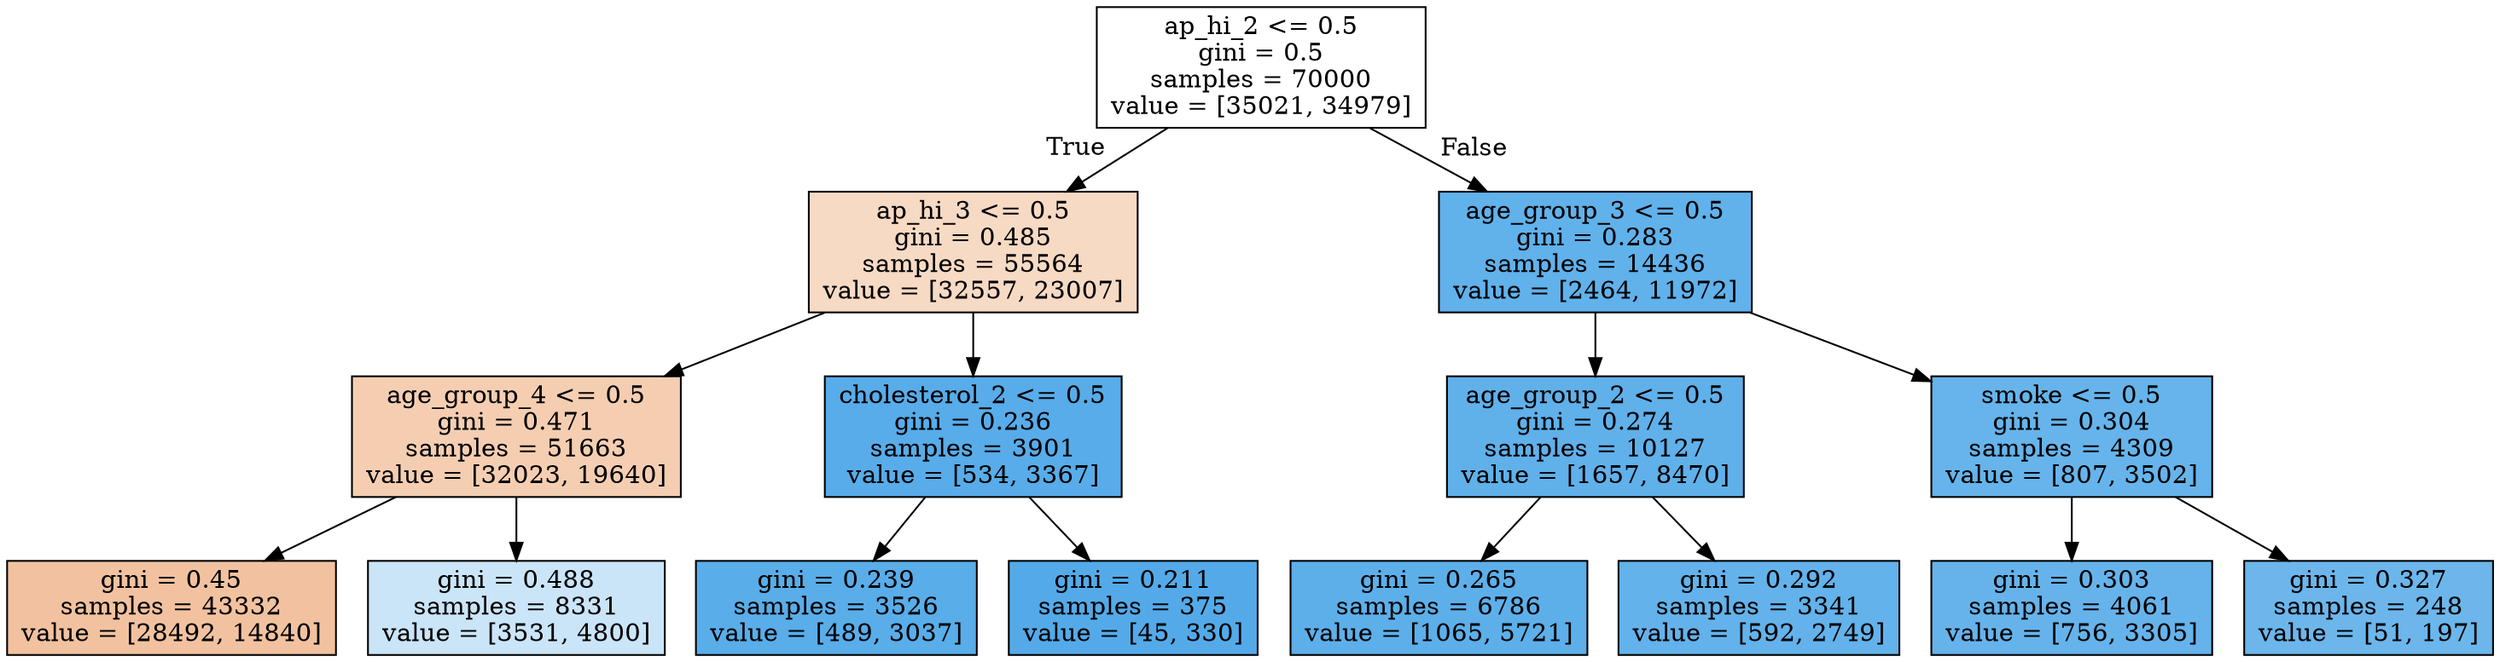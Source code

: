 digraph Tree {
node [shape=box, style="filled", color="black"] ;
0 [label="ap_hi_2 <= 0.5\ngini = 0.5\nsamples = 70000\nvalue = [35021, 34979]", fillcolor="#e5813900"] ;
1 [label="ap_hi_3 <= 0.5\ngini = 0.485\nsamples = 55564\nvalue = [32557, 23007]", fillcolor="#e581394b"] ;
0 -> 1 [labeldistance=2.5, labelangle=45, headlabel="True"] ;
2 [label="age_group_4 <= 0.5\ngini = 0.471\nsamples = 51663\nvalue = [32023, 19640]", fillcolor="#e5813963"] ;
1 -> 2 ;
3 [label="gini = 0.45\nsamples = 43332\nvalue = [28492, 14840]", fillcolor="#e581397a"] ;
2 -> 3 ;
4 [label="gini = 0.488\nsamples = 8331\nvalue = [3531, 4800]", fillcolor="#399de543"] ;
2 -> 4 ;
5 [label="cholesterol_2 <= 0.5\ngini = 0.236\nsamples = 3901\nvalue = [534, 3367]", fillcolor="#399de5d7"] ;
1 -> 5 ;
6 [label="gini = 0.239\nsamples = 3526\nvalue = [489, 3037]", fillcolor="#399de5d6"] ;
5 -> 6 ;
7 [label="gini = 0.211\nsamples = 375\nvalue = [45, 330]", fillcolor="#399de5dc"] ;
5 -> 7 ;
8 [label="age_group_3 <= 0.5\ngini = 0.283\nsamples = 14436\nvalue = [2464, 11972]", fillcolor="#399de5cb"] ;
0 -> 8 [labeldistance=2.5, labelangle=-45, headlabel="False"] ;
9 [label="age_group_2 <= 0.5\ngini = 0.274\nsamples = 10127\nvalue = [1657, 8470]", fillcolor="#399de5cd"] ;
8 -> 9 ;
10 [label="gini = 0.265\nsamples = 6786\nvalue = [1065, 5721]", fillcolor="#399de5d0"] ;
9 -> 10 ;
11 [label="gini = 0.292\nsamples = 3341\nvalue = [592, 2749]", fillcolor="#399de5c8"] ;
9 -> 11 ;
12 [label="smoke <= 0.5\ngini = 0.304\nsamples = 4309\nvalue = [807, 3502]", fillcolor="#399de5c4"] ;
8 -> 12 ;
13 [label="gini = 0.303\nsamples = 4061\nvalue = [756, 3305]", fillcolor="#399de5c5"] ;
12 -> 13 ;
14 [label="gini = 0.327\nsamples = 248\nvalue = [51, 197]", fillcolor="#399de5bd"] ;
12 -> 14 ;
}